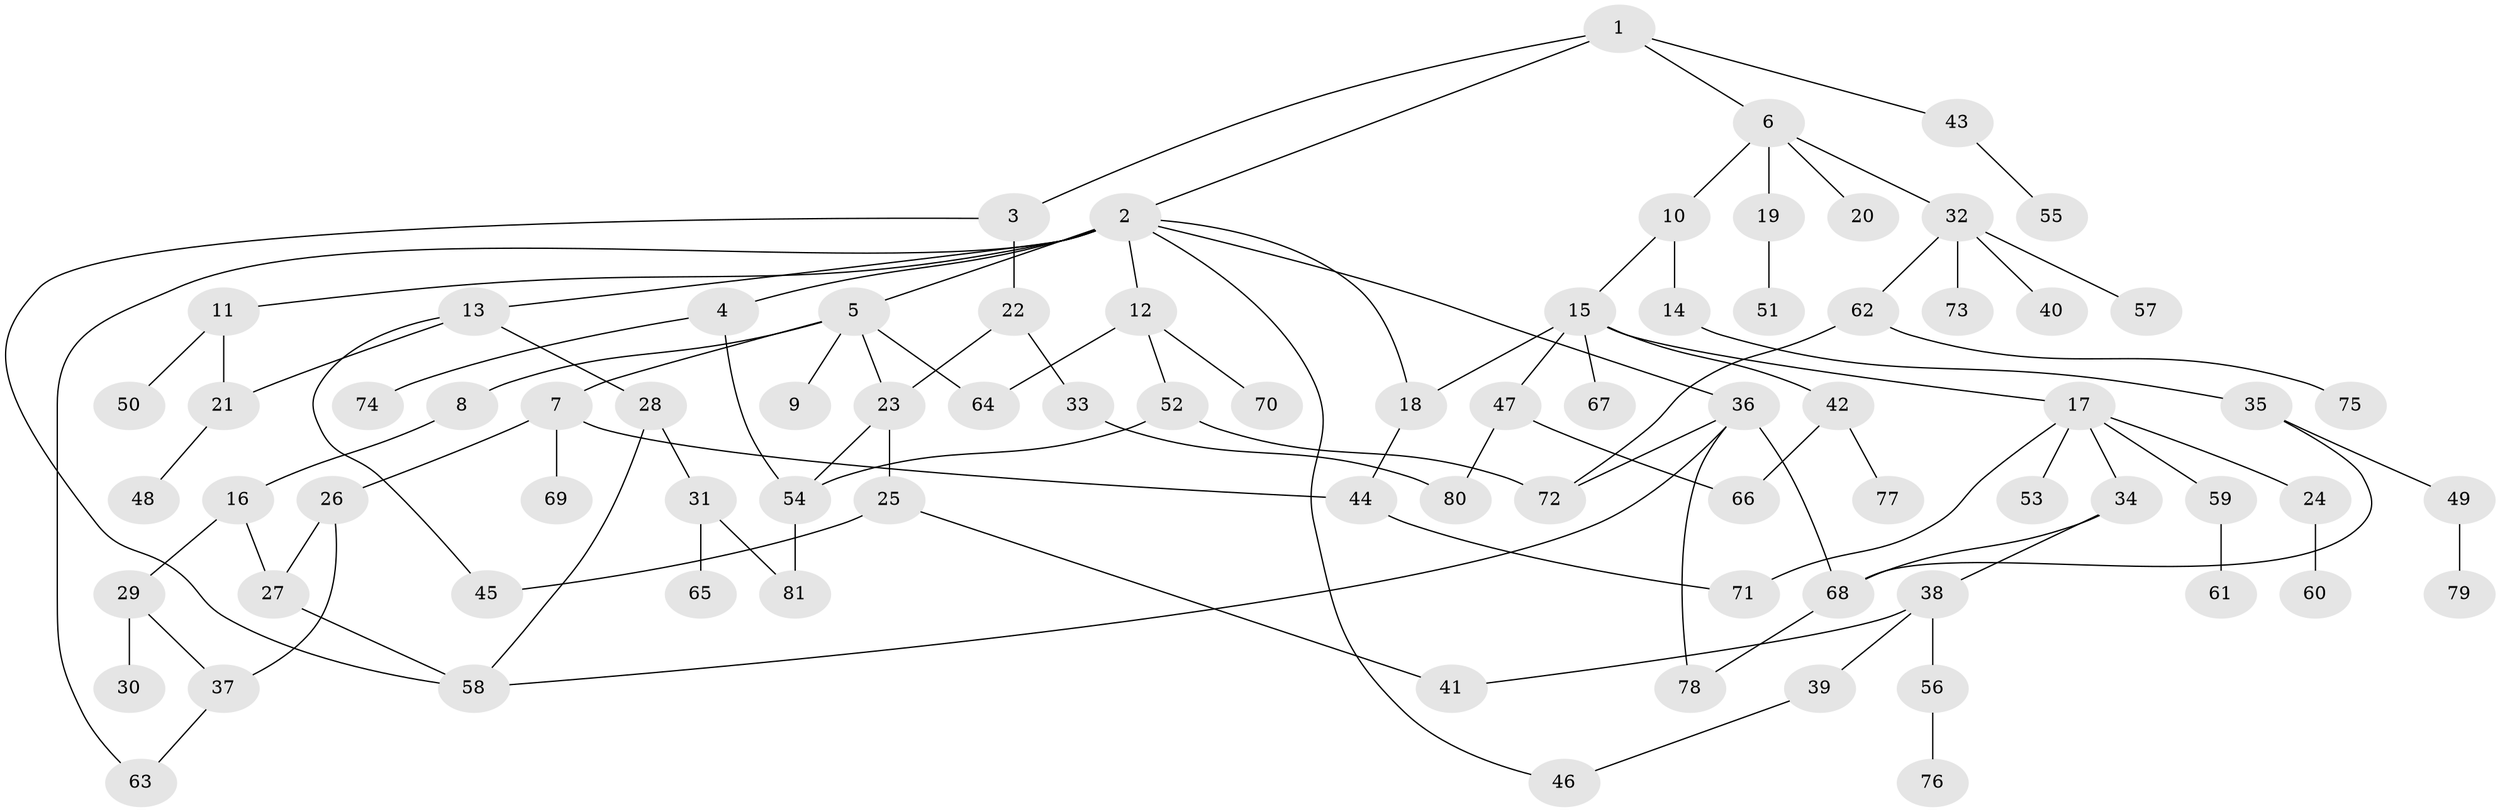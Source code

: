 // coarse degree distribution, {1: 0.375, 10: 0.03571428571428571, 5: 0.07142857142857142, 4: 0.10714285714285714, 2: 0.21428571428571427, 8: 0.017857142857142856, 3: 0.16071428571428573, 6: 0.017857142857142856}
// Generated by graph-tools (version 1.1) at 2025/45/03/04/25 21:45:27]
// undirected, 81 vertices, 105 edges
graph export_dot {
graph [start="1"]
  node [color=gray90,style=filled];
  1;
  2;
  3;
  4;
  5;
  6;
  7;
  8;
  9;
  10;
  11;
  12;
  13;
  14;
  15;
  16;
  17;
  18;
  19;
  20;
  21;
  22;
  23;
  24;
  25;
  26;
  27;
  28;
  29;
  30;
  31;
  32;
  33;
  34;
  35;
  36;
  37;
  38;
  39;
  40;
  41;
  42;
  43;
  44;
  45;
  46;
  47;
  48;
  49;
  50;
  51;
  52;
  53;
  54;
  55;
  56;
  57;
  58;
  59;
  60;
  61;
  62;
  63;
  64;
  65;
  66;
  67;
  68;
  69;
  70;
  71;
  72;
  73;
  74;
  75;
  76;
  77;
  78;
  79;
  80;
  81;
  1 -- 2;
  1 -- 3;
  1 -- 6;
  1 -- 43;
  2 -- 4;
  2 -- 5;
  2 -- 11;
  2 -- 12;
  2 -- 13;
  2 -- 36;
  2 -- 46;
  2 -- 63;
  2 -- 18;
  3 -- 22;
  3 -- 58;
  4 -- 54;
  4 -- 74;
  5 -- 7;
  5 -- 8;
  5 -- 9;
  5 -- 64;
  5 -- 23;
  6 -- 10;
  6 -- 19;
  6 -- 20;
  6 -- 32;
  7 -- 26;
  7 -- 69;
  7 -- 44;
  8 -- 16;
  10 -- 14;
  10 -- 15;
  11 -- 50;
  11 -- 21;
  12 -- 52;
  12 -- 64;
  12 -- 70;
  13 -- 21;
  13 -- 28;
  13 -- 45;
  14 -- 35;
  15 -- 17;
  15 -- 18;
  15 -- 42;
  15 -- 47;
  15 -- 67;
  16 -- 27;
  16 -- 29;
  17 -- 24;
  17 -- 34;
  17 -- 53;
  17 -- 59;
  17 -- 71;
  18 -- 44;
  19 -- 51;
  21 -- 48;
  22 -- 23;
  22 -- 33;
  23 -- 25;
  23 -- 54;
  24 -- 60;
  25 -- 41;
  25 -- 45;
  26 -- 37;
  26 -- 27;
  27 -- 58;
  28 -- 31;
  28 -- 58;
  29 -- 30;
  29 -- 37;
  31 -- 65;
  31 -- 81;
  32 -- 40;
  32 -- 57;
  32 -- 62;
  32 -- 73;
  33 -- 80;
  34 -- 38;
  34 -- 68;
  35 -- 49;
  35 -- 68;
  36 -- 58;
  36 -- 68;
  36 -- 72;
  36 -- 78;
  37 -- 63;
  38 -- 39;
  38 -- 41;
  38 -- 56;
  39 -- 46;
  42 -- 66;
  42 -- 77;
  43 -- 55;
  44 -- 71;
  47 -- 80;
  47 -- 66;
  49 -- 79;
  52 -- 54;
  52 -- 72;
  54 -- 81;
  56 -- 76;
  59 -- 61;
  62 -- 72;
  62 -- 75;
  68 -- 78;
}
